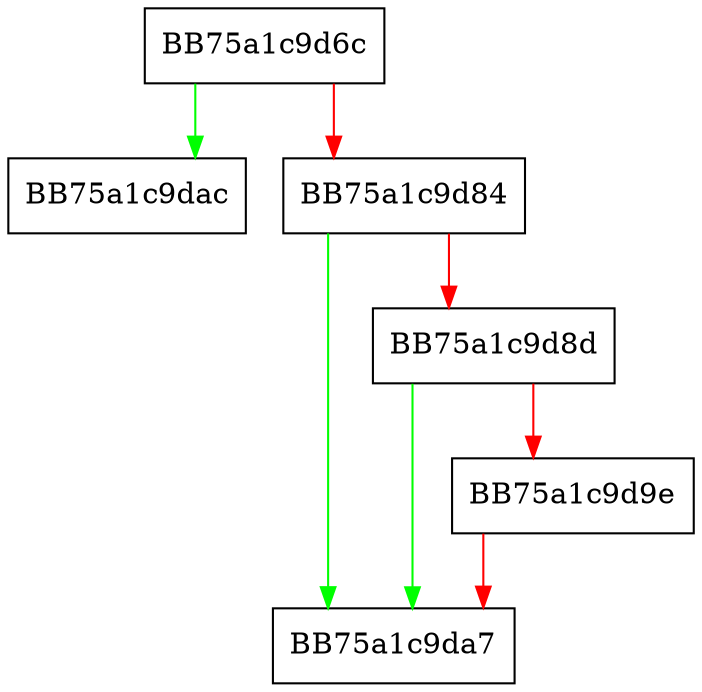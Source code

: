 digraph at {
  node [shape="box"];
  graph [splines=ortho];
  BB75a1c9d6c -> BB75a1c9dac [color="green"];
  BB75a1c9d6c -> BB75a1c9d84 [color="red"];
  BB75a1c9d84 -> BB75a1c9da7 [color="green"];
  BB75a1c9d84 -> BB75a1c9d8d [color="red"];
  BB75a1c9d8d -> BB75a1c9da7 [color="green"];
  BB75a1c9d8d -> BB75a1c9d9e [color="red"];
  BB75a1c9d9e -> BB75a1c9da7 [color="red"];
}